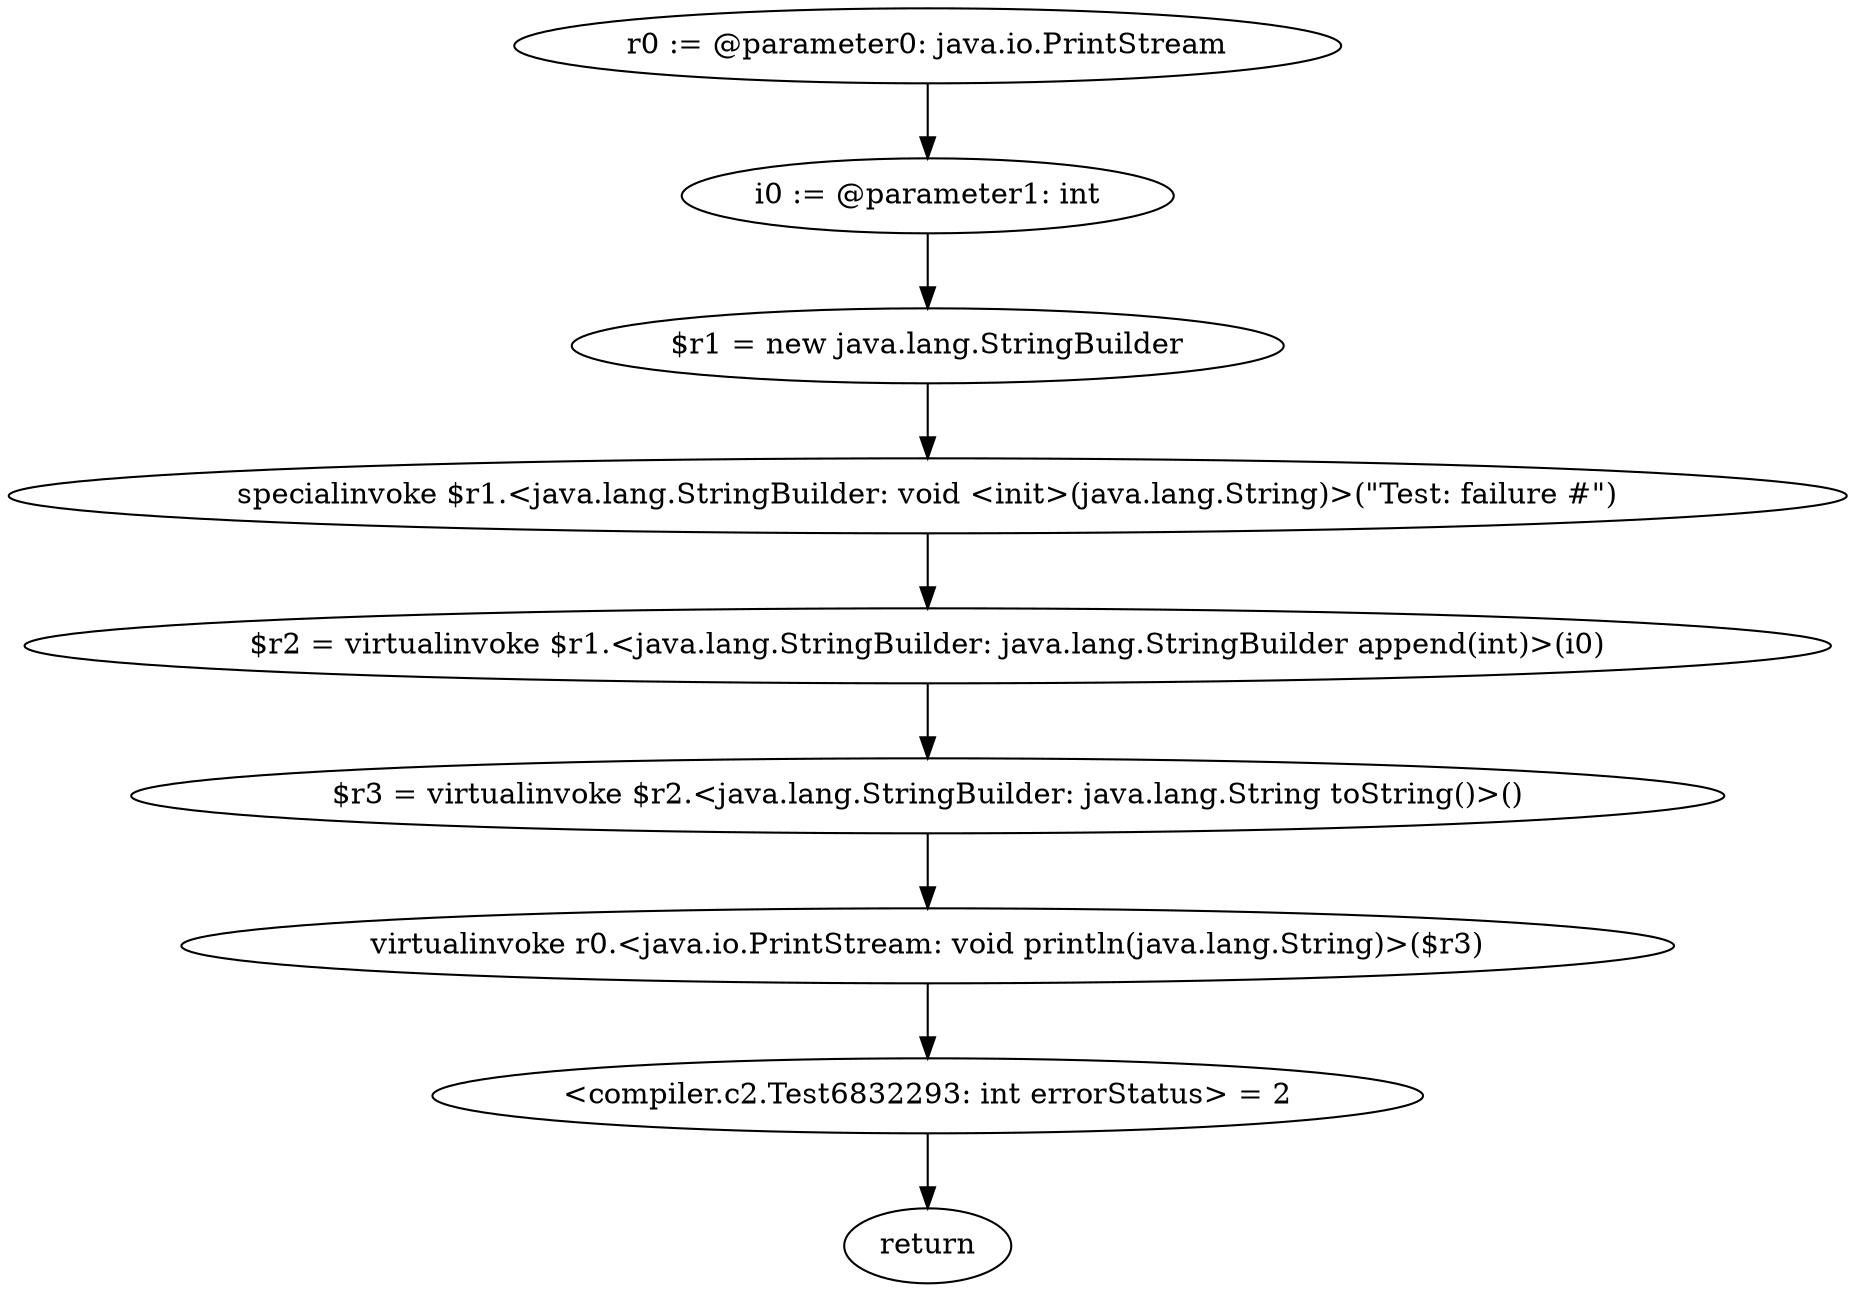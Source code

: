 digraph "unitGraph" {
    "r0 := @parameter0: java.io.PrintStream"
    "i0 := @parameter1: int"
    "$r1 = new java.lang.StringBuilder"
    "specialinvoke $r1.<java.lang.StringBuilder: void <init>(java.lang.String)>(\"Test: failure #\")"
    "$r2 = virtualinvoke $r1.<java.lang.StringBuilder: java.lang.StringBuilder append(int)>(i0)"
    "$r3 = virtualinvoke $r2.<java.lang.StringBuilder: java.lang.String toString()>()"
    "virtualinvoke r0.<java.io.PrintStream: void println(java.lang.String)>($r3)"
    "<compiler.c2.Test6832293: int errorStatus> = 2"
    "return"
    "r0 := @parameter0: java.io.PrintStream"->"i0 := @parameter1: int";
    "i0 := @parameter1: int"->"$r1 = new java.lang.StringBuilder";
    "$r1 = new java.lang.StringBuilder"->"specialinvoke $r1.<java.lang.StringBuilder: void <init>(java.lang.String)>(\"Test: failure #\")";
    "specialinvoke $r1.<java.lang.StringBuilder: void <init>(java.lang.String)>(\"Test: failure #\")"->"$r2 = virtualinvoke $r1.<java.lang.StringBuilder: java.lang.StringBuilder append(int)>(i0)";
    "$r2 = virtualinvoke $r1.<java.lang.StringBuilder: java.lang.StringBuilder append(int)>(i0)"->"$r3 = virtualinvoke $r2.<java.lang.StringBuilder: java.lang.String toString()>()";
    "$r3 = virtualinvoke $r2.<java.lang.StringBuilder: java.lang.String toString()>()"->"virtualinvoke r0.<java.io.PrintStream: void println(java.lang.String)>($r3)";
    "virtualinvoke r0.<java.io.PrintStream: void println(java.lang.String)>($r3)"->"<compiler.c2.Test6832293: int errorStatus> = 2";
    "<compiler.c2.Test6832293: int errorStatus> = 2"->"return";
}
